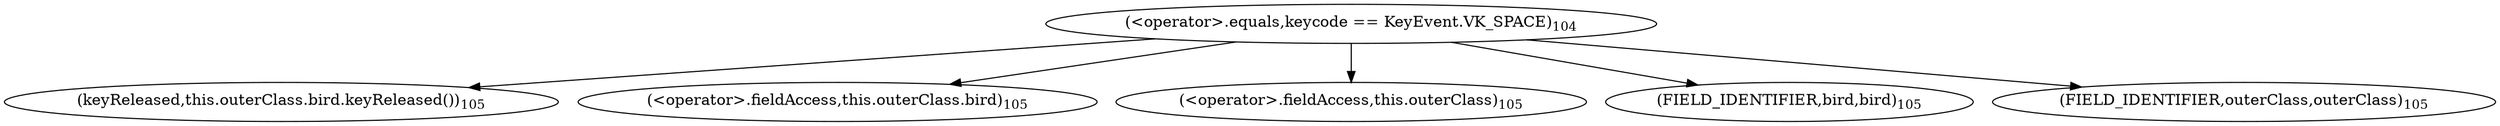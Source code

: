 digraph "keyReleased" {  
"818" [label = <(&lt;operator&gt;.equals,keycode == KeyEvent.VK_SPACE)<SUB>104</SUB>> ]
"824" [label = <(keyReleased,this.outerClass.bird.keyReleased())<SUB>105</SUB>> ]
"825" [label = <(&lt;operator&gt;.fieldAccess,this.outerClass.bird)<SUB>105</SUB>> ]
"826" [label = <(&lt;operator&gt;.fieldAccess,this.outerClass)<SUB>105</SUB>> ]
"829" [label = <(FIELD_IDENTIFIER,bird,bird)<SUB>105</SUB>> ]
"828" [label = <(FIELD_IDENTIFIER,outerClass,outerClass)<SUB>105</SUB>> ]
  "818" -> "826" 
  "818" -> "824" 
  "818" -> "828" 
  "818" -> "825" 
  "818" -> "829" 
}
